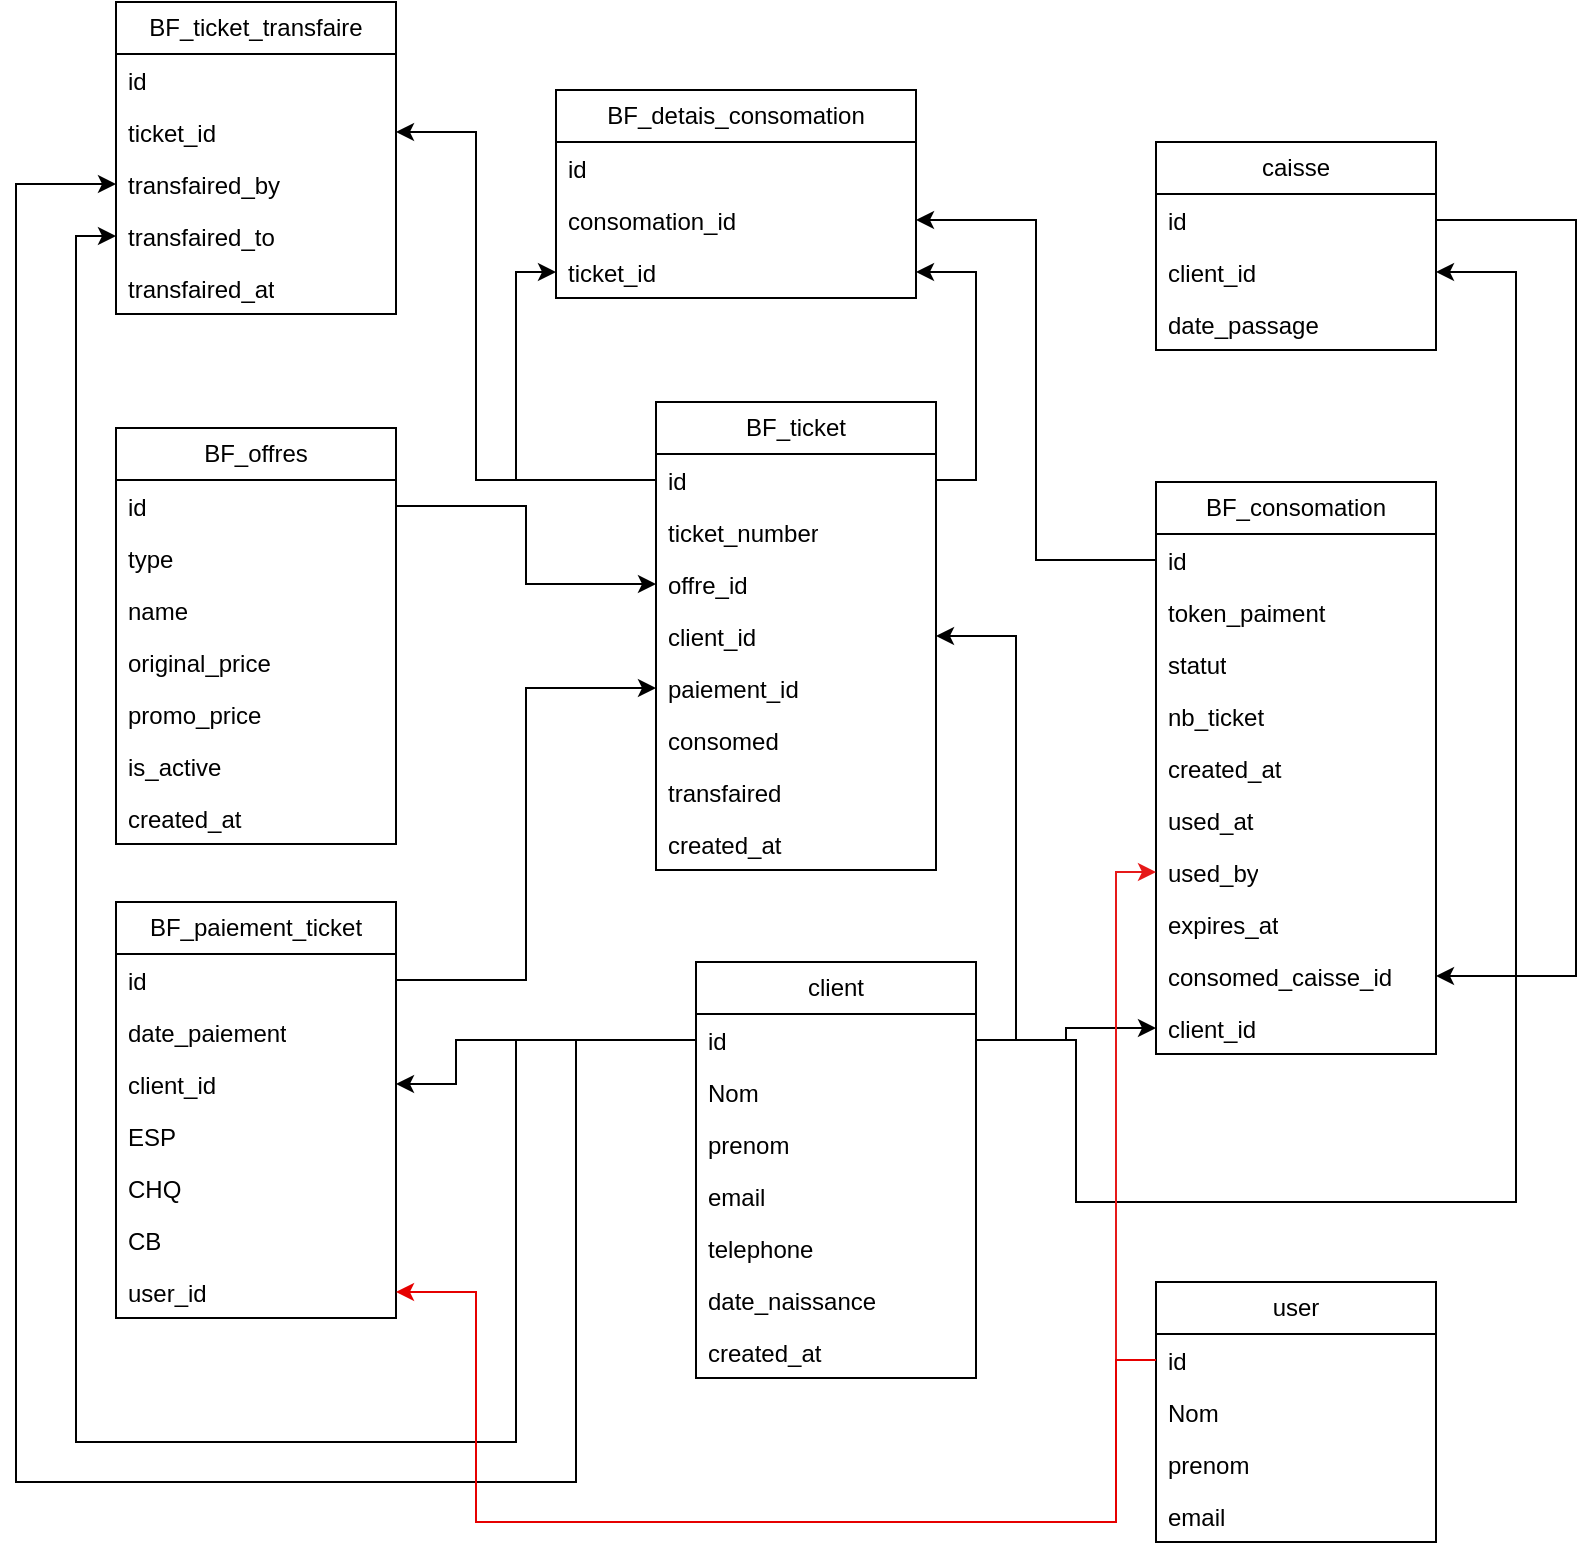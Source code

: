 <mxfile version="28.2.8">
  <diagram name="Page-1" id="ONFwB4Do_YS5VUDPh8Yq">
    <mxGraphModel dx="1267" dy="681" grid="1" gridSize="10" guides="1" tooltips="1" connect="1" arrows="1" fold="1" page="0" pageScale="1" pageWidth="1169" pageHeight="827" math="0" shadow="0">
      <root>
        <mxCell id="0" />
        <mxCell id="1" parent="0" />
        <mxCell id="MOLYQqX4Iiv92VlimPPe-1" value="BF_offres" style="swimlane;fontStyle=0;childLayout=stackLayout;horizontal=1;startSize=26;fillColor=none;horizontalStack=0;resizeParent=1;resizeParentMax=0;resizeLast=0;collapsible=1;marginBottom=0;whiteSpace=wrap;html=1;" parent="1" vertex="1">
          <mxGeometry x="580" y="393" width="140" height="208" as="geometry" />
        </mxCell>
        <mxCell id="MOLYQqX4Iiv92VlimPPe-2" value="id" style="text;strokeColor=none;fillColor=none;align=left;verticalAlign=top;spacingLeft=4;spacingRight=4;overflow=hidden;rotatable=0;points=[[0,0.5],[1,0.5]];portConstraint=eastwest;whiteSpace=wrap;html=1;" parent="MOLYQqX4Iiv92VlimPPe-1" vertex="1">
          <mxGeometry y="26" width="140" height="26" as="geometry" />
        </mxCell>
        <mxCell id="MOLYQqX4Iiv92VlimPPe-4" value="type" style="text;strokeColor=none;fillColor=none;align=left;verticalAlign=top;spacingLeft=4;spacingRight=4;overflow=hidden;rotatable=0;points=[[0,0.5],[1,0.5]];portConstraint=eastwest;whiteSpace=wrap;html=1;" parent="MOLYQqX4Iiv92VlimPPe-1" vertex="1">
          <mxGeometry y="52" width="140" height="26" as="geometry" />
        </mxCell>
        <mxCell id="MOLYQqX4Iiv92VlimPPe-5" value="name" style="text;strokeColor=none;fillColor=none;align=left;verticalAlign=top;spacingLeft=4;spacingRight=4;overflow=hidden;rotatable=0;points=[[0,0.5],[1,0.5]];portConstraint=eastwest;whiteSpace=wrap;html=1;" parent="MOLYQqX4Iiv92VlimPPe-1" vertex="1">
          <mxGeometry y="78" width="140" height="26" as="geometry" />
        </mxCell>
        <mxCell id="MOLYQqX4Iiv92VlimPPe-6" value="original_price" style="text;strokeColor=none;fillColor=none;align=left;verticalAlign=top;spacingLeft=4;spacingRight=4;overflow=hidden;rotatable=0;points=[[0,0.5],[1,0.5]];portConstraint=eastwest;whiteSpace=wrap;html=1;" parent="MOLYQqX4Iiv92VlimPPe-1" vertex="1">
          <mxGeometry y="104" width="140" height="26" as="geometry" />
        </mxCell>
        <mxCell id="MOLYQqX4Iiv92VlimPPe-7" value="promo_price" style="text;strokeColor=none;fillColor=none;align=left;verticalAlign=top;spacingLeft=4;spacingRight=4;overflow=hidden;rotatable=0;points=[[0,0.5],[1,0.5]];portConstraint=eastwest;whiteSpace=wrap;html=1;" parent="MOLYQqX4Iiv92VlimPPe-1" vertex="1">
          <mxGeometry y="130" width="140" height="26" as="geometry" />
        </mxCell>
        <mxCell id="MOLYQqX4Iiv92VlimPPe-8" value="is_active" style="text;strokeColor=none;fillColor=none;align=left;verticalAlign=top;spacingLeft=4;spacingRight=4;overflow=hidden;rotatable=0;points=[[0,0.5],[1,0.5]];portConstraint=eastwest;whiteSpace=wrap;html=1;" parent="MOLYQqX4Iiv92VlimPPe-1" vertex="1">
          <mxGeometry y="156" width="140" height="26" as="geometry" />
        </mxCell>
        <mxCell id="MOLYQqX4Iiv92VlimPPe-9" value="created_at" style="text;strokeColor=none;fillColor=none;align=left;verticalAlign=top;spacingLeft=4;spacingRight=4;overflow=hidden;rotatable=0;points=[[0,0.5],[1,0.5]];portConstraint=eastwest;whiteSpace=wrap;html=1;" parent="MOLYQqX4Iiv92VlimPPe-1" vertex="1">
          <mxGeometry y="182" width="140" height="26" as="geometry" />
        </mxCell>
        <mxCell id="MOLYQqX4Iiv92VlimPPe-10" value="BF_ticket" style="swimlane;fontStyle=0;childLayout=stackLayout;horizontal=1;startSize=26;fillColor=none;horizontalStack=0;resizeParent=1;resizeParentMax=0;resizeLast=0;collapsible=1;marginBottom=0;whiteSpace=wrap;html=1;" parent="1" vertex="1">
          <mxGeometry x="850" y="380" width="140" height="234" as="geometry" />
        </mxCell>
        <mxCell id="MOLYQqX4Iiv92VlimPPe-11" value="id" style="text;strokeColor=none;fillColor=none;align=left;verticalAlign=top;spacingLeft=4;spacingRight=4;overflow=hidden;rotatable=0;points=[[0,0.5],[1,0.5]];portConstraint=eastwest;whiteSpace=wrap;html=1;" parent="MOLYQqX4Iiv92VlimPPe-10" vertex="1">
          <mxGeometry y="26" width="140" height="26" as="geometry" />
        </mxCell>
        <mxCell id="MOLYQqX4Iiv92VlimPPe-21" value="ticket_number" style="text;strokeColor=none;fillColor=none;align=left;verticalAlign=top;spacingLeft=4;spacingRight=4;overflow=hidden;rotatable=0;points=[[0,0.5],[1,0.5]];portConstraint=eastwest;whiteSpace=wrap;html=1;" parent="MOLYQqX4Iiv92VlimPPe-10" vertex="1">
          <mxGeometry y="52" width="140" height="26" as="geometry" />
        </mxCell>
        <mxCell id="MOLYQqX4Iiv92VlimPPe-12" value="offre_id" style="text;strokeColor=none;fillColor=none;align=left;verticalAlign=top;spacingLeft=4;spacingRight=4;overflow=hidden;rotatable=0;points=[[0,0.5],[1,0.5]];portConstraint=eastwest;whiteSpace=wrap;html=1;" parent="MOLYQqX4Iiv92VlimPPe-10" vertex="1">
          <mxGeometry y="78" width="140" height="26" as="geometry" />
        </mxCell>
        <mxCell id="MOLYQqX4Iiv92VlimPPe-22" value="client_id" style="text;strokeColor=none;fillColor=none;align=left;verticalAlign=top;spacingLeft=4;spacingRight=4;overflow=hidden;rotatable=0;points=[[0,0.5],[1,0.5]];portConstraint=eastwest;whiteSpace=wrap;html=1;" parent="MOLYQqX4Iiv92VlimPPe-10" vertex="1">
          <mxGeometry y="104" width="140" height="26" as="geometry" />
        </mxCell>
        <mxCell id="MOLYQqX4Iiv92VlimPPe-59" value="paiement_id" style="text;strokeColor=none;fillColor=none;align=left;verticalAlign=top;spacingLeft=4;spacingRight=4;overflow=hidden;rotatable=0;points=[[0,0.5],[1,0.5]];portConstraint=eastwest;whiteSpace=wrap;html=1;" parent="MOLYQqX4Iiv92VlimPPe-10" vertex="1">
          <mxGeometry y="130" width="140" height="26" as="geometry" />
        </mxCell>
        <mxCell id="MOLYQqX4Iiv92VlimPPe-17" value="consomed" style="text;strokeColor=none;fillColor=none;align=left;verticalAlign=top;spacingLeft=4;spacingRight=4;overflow=hidden;rotatable=0;points=[[0,0.5],[1,0.5]];portConstraint=eastwest;whiteSpace=wrap;html=1;" parent="MOLYQqX4Iiv92VlimPPe-10" vertex="1">
          <mxGeometry y="156" width="140" height="26" as="geometry" />
        </mxCell>
        <mxCell id="MOLYQqX4Iiv92VlimPPe-18" value="transfaired" style="text;strokeColor=none;fillColor=none;align=left;verticalAlign=top;spacingLeft=4;spacingRight=4;overflow=hidden;rotatable=0;points=[[0,0.5],[1,0.5]];portConstraint=eastwest;whiteSpace=wrap;html=1;" parent="MOLYQqX4Iiv92VlimPPe-10" vertex="1">
          <mxGeometry y="182" width="140" height="26" as="geometry" />
        </mxCell>
        <mxCell id="MOLYQqX4Iiv92VlimPPe-19" value="created_at" style="text;strokeColor=none;fillColor=none;align=left;verticalAlign=top;spacingLeft=4;spacingRight=4;overflow=hidden;rotatable=0;points=[[0,0.5],[1,0.5]];portConstraint=eastwest;whiteSpace=wrap;html=1;" parent="MOLYQqX4Iiv92VlimPPe-10" vertex="1">
          <mxGeometry y="208" width="140" height="26" as="geometry" />
        </mxCell>
        <mxCell id="MOLYQqX4Iiv92VlimPPe-34" value="caisse" style="swimlane;fontStyle=0;childLayout=stackLayout;horizontal=1;startSize=26;fillColor=none;horizontalStack=0;resizeParent=1;resizeParentMax=0;resizeLast=0;collapsible=1;marginBottom=0;whiteSpace=wrap;html=1;" parent="1" vertex="1">
          <mxGeometry x="1100" y="250" width="140" height="104" as="geometry" />
        </mxCell>
        <mxCell id="MOLYQqX4Iiv92VlimPPe-35" value="id" style="text;strokeColor=none;fillColor=none;align=left;verticalAlign=top;spacingLeft=4;spacingRight=4;overflow=hidden;rotatable=0;points=[[0,0.5],[1,0.5]];portConstraint=eastwest;whiteSpace=wrap;html=1;" parent="MOLYQqX4Iiv92VlimPPe-34" vertex="1">
          <mxGeometry y="26" width="140" height="26" as="geometry" />
        </mxCell>
        <mxCell id="MOLYQqX4Iiv92VlimPPe-41" value="client_id" style="text;strokeColor=none;fillColor=none;align=left;verticalAlign=top;spacingLeft=4;spacingRight=4;overflow=hidden;rotatable=0;points=[[0,0.5],[1,0.5]];portConstraint=eastwest;whiteSpace=wrap;html=1;" parent="MOLYQqX4Iiv92VlimPPe-34" vertex="1">
          <mxGeometry y="52" width="140" height="26" as="geometry" />
        </mxCell>
        <mxCell id="MOLYQqX4Iiv92VlimPPe-42" value="date_passage" style="text;strokeColor=none;fillColor=none;align=left;verticalAlign=top;spacingLeft=4;spacingRight=4;overflow=hidden;rotatable=0;points=[[0,0.5],[1,0.5]];portConstraint=eastwest;whiteSpace=wrap;html=1;" parent="MOLYQqX4Iiv92VlimPPe-34" vertex="1">
          <mxGeometry y="78" width="140" height="26" as="geometry" />
        </mxCell>
        <mxCell id="MOLYQqX4Iiv92VlimPPe-64" value="BF_consomation" style="swimlane;fontStyle=0;childLayout=stackLayout;horizontal=1;startSize=26;fillColor=none;horizontalStack=0;resizeParent=1;resizeParentMax=0;resizeLast=0;collapsible=1;marginBottom=0;whiteSpace=wrap;html=1;" parent="1" vertex="1">
          <mxGeometry x="1100" y="420" width="140" height="286" as="geometry">
            <mxRectangle x="910" y="420" width="180" height="30" as="alternateBounds" />
          </mxGeometry>
        </mxCell>
        <mxCell id="MOLYQqX4Iiv92VlimPPe-65" value="id" style="text;strokeColor=none;fillColor=none;align=left;verticalAlign=top;spacingLeft=4;spacingRight=4;overflow=hidden;rotatable=0;points=[[0,0.5],[1,0.5]];portConstraint=eastwest;whiteSpace=wrap;html=1;" parent="MOLYQqX4Iiv92VlimPPe-64" vertex="1">
          <mxGeometry y="26" width="140" height="26" as="geometry" />
        </mxCell>
        <mxCell id="MOLYQqX4Iiv92VlimPPe-74" value="token_paiment" style="text;strokeColor=none;fillColor=none;align=left;verticalAlign=top;spacingLeft=4;spacingRight=4;overflow=hidden;rotatable=0;points=[[0,0.5],[1,0.5]];portConstraint=eastwest;whiteSpace=wrap;html=1;" parent="MOLYQqX4Iiv92VlimPPe-64" vertex="1">
          <mxGeometry y="52" width="140" height="26" as="geometry" />
        </mxCell>
        <mxCell id="MOLYQqX4Iiv92VlimPPe-97" value="statut" style="text;strokeColor=none;fillColor=none;align=left;verticalAlign=top;spacingLeft=4;spacingRight=4;overflow=hidden;rotatable=0;points=[[0,0.5],[1,0.5]];portConstraint=eastwest;whiteSpace=wrap;html=1;" parent="MOLYQqX4Iiv92VlimPPe-64" vertex="1">
          <mxGeometry y="78" width="140" height="26" as="geometry" />
        </mxCell>
        <mxCell id="MOLYQqX4Iiv92VlimPPe-82" value="nb_ticket" style="text;strokeColor=none;fillColor=none;align=left;verticalAlign=top;spacingLeft=4;spacingRight=4;overflow=hidden;rotatable=0;points=[[0,0.5],[1,0.5]];portConstraint=eastwest;whiteSpace=wrap;html=1;" parent="MOLYQqX4Iiv92VlimPPe-64" vertex="1">
          <mxGeometry y="104" width="140" height="26" as="geometry" />
        </mxCell>
        <mxCell id="MOLYQqX4Iiv92VlimPPe-75" value="created_at" style="text;strokeColor=none;fillColor=none;align=left;verticalAlign=top;spacingLeft=4;spacingRight=4;overflow=hidden;rotatable=0;points=[[0,0.5],[1,0.5]];portConstraint=eastwest;whiteSpace=wrap;html=1;" parent="MOLYQqX4Iiv92VlimPPe-64" vertex="1">
          <mxGeometry y="130" width="140" height="26" as="geometry" />
        </mxCell>
        <mxCell id="MOLYQqX4Iiv92VlimPPe-77" value="used_at" style="text;strokeColor=none;fillColor=none;align=left;verticalAlign=top;spacingLeft=4;spacingRight=4;overflow=hidden;rotatable=0;points=[[0,0.5],[1,0.5]];portConstraint=eastwest;whiteSpace=wrap;html=1;" parent="MOLYQqX4Iiv92VlimPPe-64" vertex="1">
          <mxGeometry y="156" width="140" height="26" as="geometry" />
        </mxCell>
        <mxCell id="MOLYQqX4Iiv92VlimPPe-80" value="used_by" style="text;strokeColor=none;fillColor=none;align=left;verticalAlign=top;spacingLeft=4;spacingRight=4;overflow=hidden;rotatable=0;points=[[0,0.5],[1,0.5]];portConstraint=eastwest;whiteSpace=wrap;html=1;" parent="MOLYQqX4Iiv92VlimPPe-64" vertex="1">
          <mxGeometry y="182" width="140" height="26" as="geometry" />
        </mxCell>
        <mxCell id="MOLYQqX4Iiv92VlimPPe-76" value="expires_at " style="text;strokeColor=none;fillColor=none;align=left;verticalAlign=top;spacingLeft=4;spacingRight=4;overflow=hidden;rotatable=0;points=[[0,0.5],[1,0.5]];portConstraint=eastwest;whiteSpace=wrap;html=1;" parent="MOLYQqX4Iiv92VlimPPe-64" vertex="1">
          <mxGeometry y="208" width="140" height="26" as="geometry" />
        </mxCell>
        <mxCell id="MOLYQqX4Iiv92VlimPPe-78" value="consomed_caisse_id" style="text;strokeColor=none;fillColor=none;align=left;verticalAlign=top;spacingLeft=4;spacingRight=4;overflow=hidden;rotatable=0;points=[[0,0.5],[1,0.5]];portConstraint=eastwest;whiteSpace=wrap;html=1;" parent="MOLYQqX4Iiv92VlimPPe-64" vertex="1">
          <mxGeometry y="234" width="140" height="26" as="geometry" />
        </mxCell>
        <mxCell id="MOLYQqX4Iiv92VlimPPe-81" value="client_id" style="text;strokeColor=none;fillColor=none;align=left;verticalAlign=top;spacingLeft=4;spacingRight=4;overflow=hidden;rotatable=0;points=[[0,0.5],[1,0.5]];portConstraint=eastwest;whiteSpace=wrap;html=1;" parent="MOLYQqX4Iiv92VlimPPe-64" vertex="1">
          <mxGeometry y="260" width="140" height="26" as="geometry" />
        </mxCell>
        <mxCell id="MOLYQqX4Iiv92VlimPPe-83" value="BF_detais_consomation" style="swimlane;fontStyle=0;childLayout=stackLayout;horizontal=1;startSize=26;fillColor=none;horizontalStack=0;resizeParent=1;resizeParentMax=0;resizeLast=0;collapsible=1;marginBottom=0;whiteSpace=wrap;html=1;" parent="1" vertex="1">
          <mxGeometry x="800" y="224" width="180" height="104" as="geometry">
            <mxRectangle x="910" y="420" width="180" height="30" as="alternateBounds" />
          </mxGeometry>
        </mxCell>
        <mxCell id="MOLYQqX4Iiv92VlimPPe-84" value="id" style="text;strokeColor=none;fillColor=none;align=left;verticalAlign=top;spacingLeft=4;spacingRight=4;overflow=hidden;rotatable=0;points=[[0,0.5],[1,0.5]];portConstraint=eastwest;whiteSpace=wrap;html=1;" parent="MOLYQqX4Iiv92VlimPPe-83" vertex="1">
          <mxGeometry y="26" width="180" height="26" as="geometry" />
        </mxCell>
        <mxCell id="MOLYQqX4Iiv92VlimPPe-94" value="consomation_id" style="text;strokeColor=none;fillColor=none;align=left;verticalAlign=top;spacingLeft=4;spacingRight=4;overflow=hidden;rotatable=0;points=[[0,0.5],[1,0.5]];portConstraint=eastwest;whiteSpace=wrap;html=1;" parent="MOLYQqX4Iiv92VlimPPe-83" vertex="1">
          <mxGeometry y="52" width="180" height="26" as="geometry" />
        </mxCell>
        <mxCell id="MOLYQqX4Iiv92VlimPPe-95" value="ticket_id" style="text;strokeColor=none;fillColor=none;align=left;verticalAlign=top;spacingLeft=4;spacingRight=4;overflow=hidden;rotatable=0;points=[[0,0.5],[1,0.5]];portConstraint=eastwest;whiteSpace=wrap;html=1;" parent="MOLYQqX4Iiv92VlimPPe-83" vertex="1">
          <mxGeometry y="78" width="180" height="26" as="geometry" />
        </mxCell>
        <mxCell id="MOLYQqX4Iiv92VlimPPe-98" value="BF_ticket_transfaire" style="swimlane;fontStyle=0;childLayout=stackLayout;horizontal=1;startSize=26;fillColor=none;horizontalStack=0;resizeParent=1;resizeParentMax=0;resizeLast=0;collapsible=1;marginBottom=0;whiteSpace=wrap;html=1;" parent="1" vertex="1">
          <mxGeometry x="580" y="180" width="140" height="156" as="geometry" />
        </mxCell>
        <mxCell id="MOLYQqX4Iiv92VlimPPe-99" value="id" style="text;strokeColor=none;fillColor=none;align=left;verticalAlign=top;spacingLeft=4;spacingRight=4;overflow=hidden;rotatable=0;points=[[0,0.5],[1,0.5]];portConstraint=eastwest;whiteSpace=wrap;html=1;" parent="MOLYQqX4Iiv92VlimPPe-98" vertex="1">
          <mxGeometry y="26" width="140" height="26" as="geometry" />
        </mxCell>
        <mxCell id="MOLYQqX4Iiv92VlimPPe-108" value="ticket_id" style="text;strokeColor=none;fillColor=none;align=left;verticalAlign=top;spacingLeft=4;spacingRight=4;overflow=hidden;rotatable=0;points=[[0,0.5],[1,0.5]];portConstraint=eastwest;whiteSpace=wrap;html=1;" parent="MOLYQqX4Iiv92VlimPPe-98" vertex="1">
          <mxGeometry y="52" width="140" height="26" as="geometry" />
        </mxCell>
        <mxCell id="MOLYQqX4Iiv92VlimPPe-109" value="transfaired_by" style="text;strokeColor=none;fillColor=none;align=left;verticalAlign=top;spacingLeft=4;spacingRight=4;overflow=hidden;rotatable=0;points=[[0,0.5],[1,0.5]];portConstraint=eastwest;whiteSpace=wrap;html=1;" parent="MOLYQqX4Iiv92VlimPPe-98" vertex="1">
          <mxGeometry y="78" width="140" height="26" as="geometry" />
        </mxCell>
        <mxCell id="MOLYQqX4Iiv92VlimPPe-110" value="transfaired_to" style="text;strokeColor=none;fillColor=none;align=left;verticalAlign=top;spacingLeft=4;spacingRight=4;overflow=hidden;rotatable=0;points=[[0,0.5],[1,0.5]];portConstraint=eastwest;whiteSpace=wrap;html=1;" parent="MOLYQqX4Iiv92VlimPPe-98" vertex="1">
          <mxGeometry y="104" width="140" height="26" as="geometry" />
        </mxCell>
        <mxCell id="MOLYQqX4Iiv92VlimPPe-111" value="transfaired_at" style="text;strokeColor=none;fillColor=none;align=left;verticalAlign=top;spacingLeft=4;spacingRight=4;overflow=hidden;rotatable=0;points=[[0,0.5],[1,0.5]];portConstraint=eastwest;whiteSpace=wrap;html=1;" parent="MOLYQqX4Iiv92VlimPPe-98" vertex="1">
          <mxGeometry y="130" width="140" height="26" as="geometry" />
        </mxCell>
        <mxCell id="MOLYQqX4Iiv92VlimPPe-112" style="edgeStyle=orthogonalEdgeStyle;rounded=0;orthogonalLoop=1;jettySize=auto;html=1;entryX=1;entryY=0.5;entryDx=0;entryDy=0;" parent="1" source="MOLYQqX4Iiv92VlimPPe-35" target="MOLYQqX4Iiv92VlimPPe-78" edge="1">
          <mxGeometry relative="1" as="geometry">
            <Array as="points">
              <mxPoint x="1310" y="289" />
              <mxPoint x="1310" y="667" />
            </Array>
          </mxGeometry>
        </mxCell>
        <mxCell id="MOLYQqX4Iiv92VlimPPe-115" style="edgeStyle=orthogonalEdgeStyle;rounded=0;orthogonalLoop=1;jettySize=auto;html=1;exitX=0;exitY=0.5;exitDx=0;exitDy=0;entryX=1;entryY=0.5;entryDx=0;entryDy=0;" parent="1" source="MOLYQqX4Iiv92VlimPPe-65" target="MOLYQqX4Iiv92VlimPPe-94" edge="1">
          <mxGeometry relative="1" as="geometry" />
        </mxCell>
        <mxCell id="MOLYQqX4Iiv92VlimPPe-118" style="edgeStyle=orthogonalEdgeStyle;rounded=0;orthogonalLoop=1;jettySize=auto;html=1;exitX=0;exitY=0.5;exitDx=0;exitDy=0;entryX=0;entryY=0.5;entryDx=0;entryDy=0;" parent="1" source="MOLYQqX4Iiv92VlimPPe-11" target="MOLYQqX4Iiv92VlimPPe-95" edge="1">
          <mxGeometry relative="1" as="geometry" />
        </mxCell>
        <mxCell id="MOLYQqX4Iiv92VlimPPe-44" value="BF_paiement_ticket" style="swimlane;fontStyle=0;childLayout=stackLayout;horizontal=1;startSize=26;fillColor=none;horizontalStack=0;resizeParent=1;resizeParentMax=0;resizeLast=0;collapsible=1;marginBottom=0;whiteSpace=wrap;html=1;" parent="1" vertex="1">
          <mxGeometry x="580" y="630" width="140" height="208" as="geometry" />
        </mxCell>
        <mxCell id="MOLYQqX4Iiv92VlimPPe-45" value="id" style="text;strokeColor=none;fillColor=none;align=left;verticalAlign=top;spacingLeft=4;spacingRight=4;overflow=hidden;rotatable=0;points=[[0,0.5],[1,0.5]];portConstraint=eastwest;whiteSpace=wrap;html=1;" parent="MOLYQqX4Iiv92VlimPPe-44" vertex="1">
          <mxGeometry y="26" width="140" height="26" as="geometry" />
        </mxCell>
        <mxCell id="MOLYQqX4Iiv92VlimPPe-46" value="date_paiement" style="text;strokeColor=none;fillColor=none;align=left;verticalAlign=top;spacingLeft=4;spacingRight=4;overflow=hidden;rotatable=0;points=[[0,0.5],[1,0.5]];portConstraint=eastwest;whiteSpace=wrap;html=1;" parent="MOLYQqX4Iiv92VlimPPe-44" vertex="1">
          <mxGeometry y="52" width="140" height="26" as="geometry" />
        </mxCell>
        <mxCell id="MOLYQqX4Iiv92VlimPPe-48" value="client_id" style="text;strokeColor=none;fillColor=none;align=left;verticalAlign=top;spacingLeft=4;spacingRight=4;overflow=hidden;rotatable=0;points=[[0,0.5],[1,0.5]];portConstraint=eastwest;whiteSpace=wrap;html=1;" parent="MOLYQqX4Iiv92VlimPPe-44" vertex="1">
          <mxGeometry y="78" width="140" height="26" as="geometry" />
        </mxCell>
        <mxCell id="MOLYQqX4Iiv92VlimPPe-56" value="ESP" style="text;strokeColor=none;fillColor=none;align=left;verticalAlign=top;spacingLeft=4;spacingRight=4;overflow=hidden;rotatable=0;points=[[0,0.5],[1,0.5]];portConstraint=eastwest;whiteSpace=wrap;html=1;" parent="MOLYQqX4Iiv92VlimPPe-44" vertex="1">
          <mxGeometry y="104" width="140" height="26" as="geometry" />
        </mxCell>
        <mxCell id="MOLYQqX4Iiv92VlimPPe-57" value="CHQ" style="text;strokeColor=none;fillColor=none;align=left;verticalAlign=top;spacingLeft=4;spacingRight=4;overflow=hidden;rotatable=0;points=[[0,0.5],[1,0.5]];portConstraint=eastwest;whiteSpace=wrap;html=1;" parent="MOLYQqX4Iiv92VlimPPe-44" vertex="1">
          <mxGeometry y="130" width="140" height="26" as="geometry" />
        </mxCell>
        <mxCell id="MOLYQqX4Iiv92VlimPPe-58" value="CB" style="text;strokeColor=none;fillColor=none;align=left;verticalAlign=top;spacingLeft=4;spacingRight=4;overflow=hidden;rotatable=0;points=[[0,0.5],[1,0.5]];portConstraint=eastwest;whiteSpace=wrap;html=1;" parent="MOLYQqX4Iiv92VlimPPe-44" vertex="1">
          <mxGeometry y="156" width="140" height="26" as="geometry" />
        </mxCell>
        <mxCell id="MOLYQqX4Iiv92VlimPPe-96" value="user_id" style="text;strokeColor=none;fillColor=none;align=left;verticalAlign=top;spacingLeft=4;spacingRight=4;overflow=hidden;rotatable=0;points=[[0,0.5],[1,0.5]];portConstraint=eastwest;whiteSpace=wrap;html=1;" parent="MOLYQqX4Iiv92VlimPPe-44" vertex="1">
          <mxGeometry y="182" width="140" height="26" as="geometry" />
        </mxCell>
        <mxCell id="MOLYQqX4Iiv92VlimPPe-122" style="edgeStyle=orthogonalEdgeStyle;rounded=0;orthogonalLoop=1;jettySize=auto;html=1;exitX=1;exitY=0.5;exitDx=0;exitDy=0;entryX=0;entryY=0.5;entryDx=0;entryDy=0;" parent="1" source="MOLYQqX4Iiv92VlimPPe-2" target="MOLYQqX4Iiv92VlimPPe-12" edge="1">
          <mxGeometry relative="1" as="geometry" />
        </mxCell>
        <mxCell id="MOLYQqX4Iiv92VlimPPe-123" style="edgeStyle=orthogonalEdgeStyle;rounded=0;orthogonalLoop=1;jettySize=auto;html=1;exitX=1;exitY=0.5;exitDx=0;exitDy=0;entryX=1;entryY=0.5;entryDx=0;entryDy=0;" parent="1" source="MOLYQqX4Iiv92VlimPPe-11" target="MOLYQqX4Iiv92VlimPPe-95" edge="1">
          <mxGeometry relative="1" as="geometry" />
        </mxCell>
        <mxCell id="MOLYQqX4Iiv92VlimPPe-24" value="client" style="swimlane;fontStyle=0;childLayout=stackLayout;horizontal=1;startSize=26;fillColor=none;horizontalStack=0;resizeParent=1;resizeParentMax=0;resizeLast=0;collapsible=1;marginBottom=0;whiteSpace=wrap;html=1;" parent="1" vertex="1">
          <mxGeometry x="870" y="660" width="140" height="208" as="geometry" />
        </mxCell>
        <mxCell id="MOLYQqX4Iiv92VlimPPe-25" value="id" style="text;strokeColor=none;fillColor=none;align=left;verticalAlign=top;spacingLeft=4;spacingRight=4;overflow=hidden;rotatable=0;points=[[0,0.5],[1,0.5]];portConstraint=eastwest;whiteSpace=wrap;html=1;" parent="MOLYQqX4Iiv92VlimPPe-24" vertex="1">
          <mxGeometry y="26" width="140" height="26" as="geometry" />
        </mxCell>
        <mxCell id="MOLYQqX4Iiv92VlimPPe-26" value="Nom" style="text;strokeColor=none;fillColor=none;align=left;verticalAlign=top;spacingLeft=4;spacingRight=4;overflow=hidden;rotatable=0;points=[[0,0.5],[1,0.5]];portConstraint=eastwest;whiteSpace=wrap;html=1;" parent="MOLYQqX4Iiv92VlimPPe-24" vertex="1">
          <mxGeometry y="52" width="140" height="26" as="geometry" />
        </mxCell>
        <mxCell id="MOLYQqX4Iiv92VlimPPe-27" value="prenom" style="text;strokeColor=none;fillColor=none;align=left;verticalAlign=top;spacingLeft=4;spacingRight=4;overflow=hidden;rotatable=0;points=[[0,0.5],[1,0.5]];portConstraint=eastwest;whiteSpace=wrap;html=1;" parent="MOLYQqX4Iiv92VlimPPe-24" vertex="1">
          <mxGeometry y="78" width="140" height="26" as="geometry" />
        </mxCell>
        <mxCell id="MOLYQqX4Iiv92VlimPPe-28" value="email" style="text;strokeColor=none;fillColor=none;align=left;verticalAlign=top;spacingLeft=4;spacingRight=4;overflow=hidden;rotatable=0;points=[[0,0.5],[1,0.5]];portConstraint=eastwest;whiteSpace=wrap;html=1;" parent="MOLYQqX4Iiv92VlimPPe-24" vertex="1">
          <mxGeometry y="104" width="140" height="26" as="geometry" />
        </mxCell>
        <mxCell id="MOLYQqX4Iiv92VlimPPe-29" value="telephone" style="text;strokeColor=none;fillColor=none;align=left;verticalAlign=top;spacingLeft=4;spacingRight=4;overflow=hidden;rotatable=0;points=[[0,0.5],[1,0.5]];portConstraint=eastwest;whiteSpace=wrap;html=1;" parent="MOLYQqX4Iiv92VlimPPe-24" vertex="1">
          <mxGeometry y="130" width="140" height="26" as="geometry" />
        </mxCell>
        <mxCell id="MOLYQqX4Iiv92VlimPPe-30" value="date_naissance" style="text;strokeColor=none;fillColor=none;align=left;verticalAlign=top;spacingLeft=4;spacingRight=4;overflow=hidden;rotatable=0;points=[[0,0.5],[1,0.5]];portConstraint=eastwest;whiteSpace=wrap;html=1;" parent="MOLYQqX4Iiv92VlimPPe-24" vertex="1">
          <mxGeometry y="156" width="140" height="26" as="geometry" />
        </mxCell>
        <mxCell id="MOLYQqX4Iiv92VlimPPe-31" value="created_at" style="text;strokeColor=none;fillColor=none;align=left;verticalAlign=top;spacingLeft=4;spacingRight=4;overflow=hidden;rotatable=0;points=[[0,0.5],[1,0.5]];portConstraint=eastwest;whiteSpace=wrap;html=1;" parent="MOLYQqX4Iiv92VlimPPe-24" vertex="1">
          <mxGeometry y="182" width="140" height="26" as="geometry" />
        </mxCell>
        <mxCell id="DlUm9k4_YKNBZKhKntIq-1" style="edgeStyle=orthogonalEdgeStyle;rounded=0;orthogonalLoop=1;jettySize=auto;html=1;exitX=1;exitY=0.5;exitDx=0;exitDy=0;" edge="1" parent="1" source="MOLYQqX4Iiv92VlimPPe-45" target="MOLYQqX4Iiv92VlimPPe-59">
          <mxGeometry relative="1" as="geometry" />
        </mxCell>
        <mxCell id="DlUm9k4_YKNBZKhKntIq-4" style="edgeStyle=orthogonalEdgeStyle;rounded=0;orthogonalLoop=1;jettySize=auto;html=1;exitX=1;exitY=0.5;exitDx=0;exitDy=0;entryX=1;entryY=0.5;entryDx=0;entryDy=0;" edge="1" parent="1" source="MOLYQqX4Iiv92VlimPPe-25" target="MOLYQqX4Iiv92VlimPPe-41">
          <mxGeometry relative="1" as="geometry">
            <Array as="points">
              <mxPoint x="1060" y="699" />
              <mxPoint x="1060" y="780" />
              <mxPoint x="1280" y="780" />
              <mxPoint x="1280" y="315" />
            </Array>
          </mxGeometry>
        </mxCell>
        <mxCell id="DlUm9k4_YKNBZKhKntIq-5" style="edgeStyle=orthogonalEdgeStyle;rounded=0;orthogonalLoop=1;jettySize=auto;html=1;exitX=1;exitY=0.5;exitDx=0;exitDy=0;entryX=1;entryY=0.5;entryDx=0;entryDy=0;" edge="1" parent="1" source="MOLYQqX4Iiv92VlimPPe-25" target="MOLYQqX4Iiv92VlimPPe-22">
          <mxGeometry relative="1" as="geometry" />
        </mxCell>
        <mxCell id="DlUm9k4_YKNBZKhKntIq-6" style="edgeStyle=orthogonalEdgeStyle;rounded=0;orthogonalLoop=1;jettySize=auto;html=1;exitX=0;exitY=0.5;exitDx=0;exitDy=0;entryX=1;entryY=0.5;entryDx=0;entryDy=0;" edge="1" parent="1" source="MOLYQqX4Iiv92VlimPPe-11" target="MOLYQqX4Iiv92VlimPPe-108">
          <mxGeometry relative="1" as="geometry">
            <Array as="points">
              <mxPoint x="760" y="419" />
              <mxPoint x="760" y="245" />
            </Array>
          </mxGeometry>
        </mxCell>
        <mxCell id="DlUm9k4_YKNBZKhKntIq-7" style="edgeStyle=orthogonalEdgeStyle;rounded=0;orthogonalLoop=1;jettySize=auto;html=1;exitX=0;exitY=0.5;exitDx=0;exitDy=0;entryX=0;entryY=0.5;entryDx=0;entryDy=0;" edge="1" parent="1" source="MOLYQqX4Iiv92VlimPPe-25" target="MOLYQqX4Iiv92VlimPPe-109">
          <mxGeometry relative="1" as="geometry">
            <Array as="points">
              <mxPoint x="810" y="699" />
              <mxPoint x="810" y="920" />
              <mxPoint x="530" y="920" />
              <mxPoint x="530" y="271" />
            </Array>
          </mxGeometry>
        </mxCell>
        <mxCell id="DlUm9k4_YKNBZKhKntIq-8" style="edgeStyle=orthogonalEdgeStyle;rounded=0;orthogonalLoop=1;jettySize=auto;html=1;exitX=0;exitY=0.5;exitDx=0;exitDy=0;entryX=0;entryY=0.5;entryDx=0;entryDy=0;" edge="1" parent="1" source="MOLYQqX4Iiv92VlimPPe-25" target="MOLYQqX4Iiv92VlimPPe-110">
          <mxGeometry relative="1" as="geometry">
            <Array as="points">
              <mxPoint x="780" y="699" />
              <mxPoint x="780" y="900" />
              <mxPoint x="560" y="900" />
              <mxPoint x="560" y="297" />
            </Array>
          </mxGeometry>
        </mxCell>
        <mxCell id="DlUm9k4_YKNBZKhKntIq-9" style="edgeStyle=orthogonalEdgeStyle;rounded=0;orthogonalLoop=1;jettySize=auto;html=1;exitX=1;exitY=0.5;exitDx=0;exitDy=0;" edge="1" parent="1" source="MOLYQqX4Iiv92VlimPPe-25" target="MOLYQqX4Iiv92VlimPPe-81">
          <mxGeometry relative="1" as="geometry" />
        </mxCell>
        <mxCell id="DlUm9k4_YKNBZKhKntIq-10" style="edgeStyle=orthogonalEdgeStyle;rounded=0;orthogonalLoop=1;jettySize=auto;html=1;exitX=0;exitY=0.5;exitDx=0;exitDy=0;entryX=1;entryY=0.5;entryDx=0;entryDy=0;" edge="1" parent="1" source="MOLYQqX4Iiv92VlimPPe-25" target="MOLYQqX4Iiv92VlimPPe-48">
          <mxGeometry relative="1" as="geometry">
            <Array as="points">
              <mxPoint x="750" y="699" />
              <mxPoint x="750" y="721" />
            </Array>
          </mxGeometry>
        </mxCell>
        <mxCell id="DlUm9k4_YKNBZKhKntIq-11" value="user" style="swimlane;fontStyle=0;childLayout=stackLayout;horizontal=1;startSize=26;fillColor=none;horizontalStack=0;resizeParent=1;resizeParentMax=0;resizeLast=0;collapsible=1;marginBottom=0;whiteSpace=wrap;html=1;" vertex="1" parent="1">
          <mxGeometry x="1100" y="820" width="140" height="130" as="geometry" />
        </mxCell>
        <mxCell id="DlUm9k4_YKNBZKhKntIq-12" value="id" style="text;strokeColor=none;fillColor=none;align=left;verticalAlign=top;spacingLeft=4;spacingRight=4;overflow=hidden;rotatable=0;points=[[0,0.5],[1,0.5]];portConstraint=eastwest;whiteSpace=wrap;html=1;" vertex="1" parent="DlUm9k4_YKNBZKhKntIq-11">
          <mxGeometry y="26" width="140" height="26" as="geometry" />
        </mxCell>
        <mxCell id="DlUm9k4_YKNBZKhKntIq-13" value="Nom" style="text;strokeColor=none;fillColor=none;align=left;verticalAlign=top;spacingLeft=4;spacingRight=4;overflow=hidden;rotatable=0;points=[[0,0.5],[1,0.5]];portConstraint=eastwest;whiteSpace=wrap;html=1;" vertex="1" parent="DlUm9k4_YKNBZKhKntIq-11">
          <mxGeometry y="52" width="140" height="26" as="geometry" />
        </mxCell>
        <mxCell id="DlUm9k4_YKNBZKhKntIq-14" value="prenom" style="text;strokeColor=none;fillColor=none;align=left;verticalAlign=top;spacingLeft=4;spacingRight=4;overflow=hidden;rotatable=0;points=[[0,0.5],[1,0.5]];portConstraint=eastwest;whiteSpace=wrap;html=1;" vertex="1" parent="DlUm9k4_YKNBZKhKntIq-11">
          <mxGeometry y="78" width="140" height="26" as="geometry" />
        </mxCell>
        <mxCell id="DlUm9k4_YKNBZKhKntIq-15" value="email" style="text;strokeColor=none;fillColor=none;align=left;verticalAlign=top;spacingLeft=4;spacingRight=4;overflow=hidden;rotatable=0;points=[[0,0.5],[1,0.5]];portConstraint=eastwest;whiteSpace=wrap;html=1;" vertex="1" parent="DlUm9k4_YKNBZKhKntIq-11">
          <mxGeometry y="104" width="140" height="26" as="geometry" />
        </mxCell>
        <mxCell id="DlUm9k4_YKNBZKhKntIq-19" style="edgeStyle=orthogonalEdgeStyle;rounded=0;orthogonalLoop=1;jettySize=auto;html=1;exitX=0;exitY=0.5;exitDx=0;exitDy=0;entryX=0;entryY=0.5;entryDx=0;entryDy=0;strokeColor=light-dark(#e61919, #ededed);" edge="1" parent="1" source="DlUm9k4_YKNBZKhKntIq-12" target="MOLYQqX4Iiv92VlimPPe-80">
          <mxGeometry relative="1" as="geometry">
            <Array as="points">
              <mxPoint x="1080" y="859" />
              <mxPoint x="1080" y="615" />
            </Array>
          </mxGeometry>
        </mxCell>
        <mxCell id="DlUm9k4_YKNBZKhKntIq-20" style="edgeStyle=orthogonalEdgeStyle;rounded=0;orthogonalLoop=1;jettySize=auto;html=1;exitX=0;exitY=0.5;exitDx=0;exitDy=0;entryX=1;entryY=0.5;entryDx=0;entryDy=0;strokeColor=light-dark(#e60000, #ededed);" edge="1" parent="1" source="DlUm9k4_YKNBZKhKntIq-12" target="MOLYQqX4Iiv92VlimPPe-96">
          <mxGeometry relative="1" as="geometry">
            <Array as="points">
              <mxPoint x="1080" y="859" />
              <mxPoint x="1080" y="940" />
              <mxPoint x="760" y="940" />
              <mxPoint x="760" y="825" />
            </Array>
          </mxGeometry>
        </mxCell>
      </root>
    </mxGraphModel>
  </diagram>
</mxfile>
